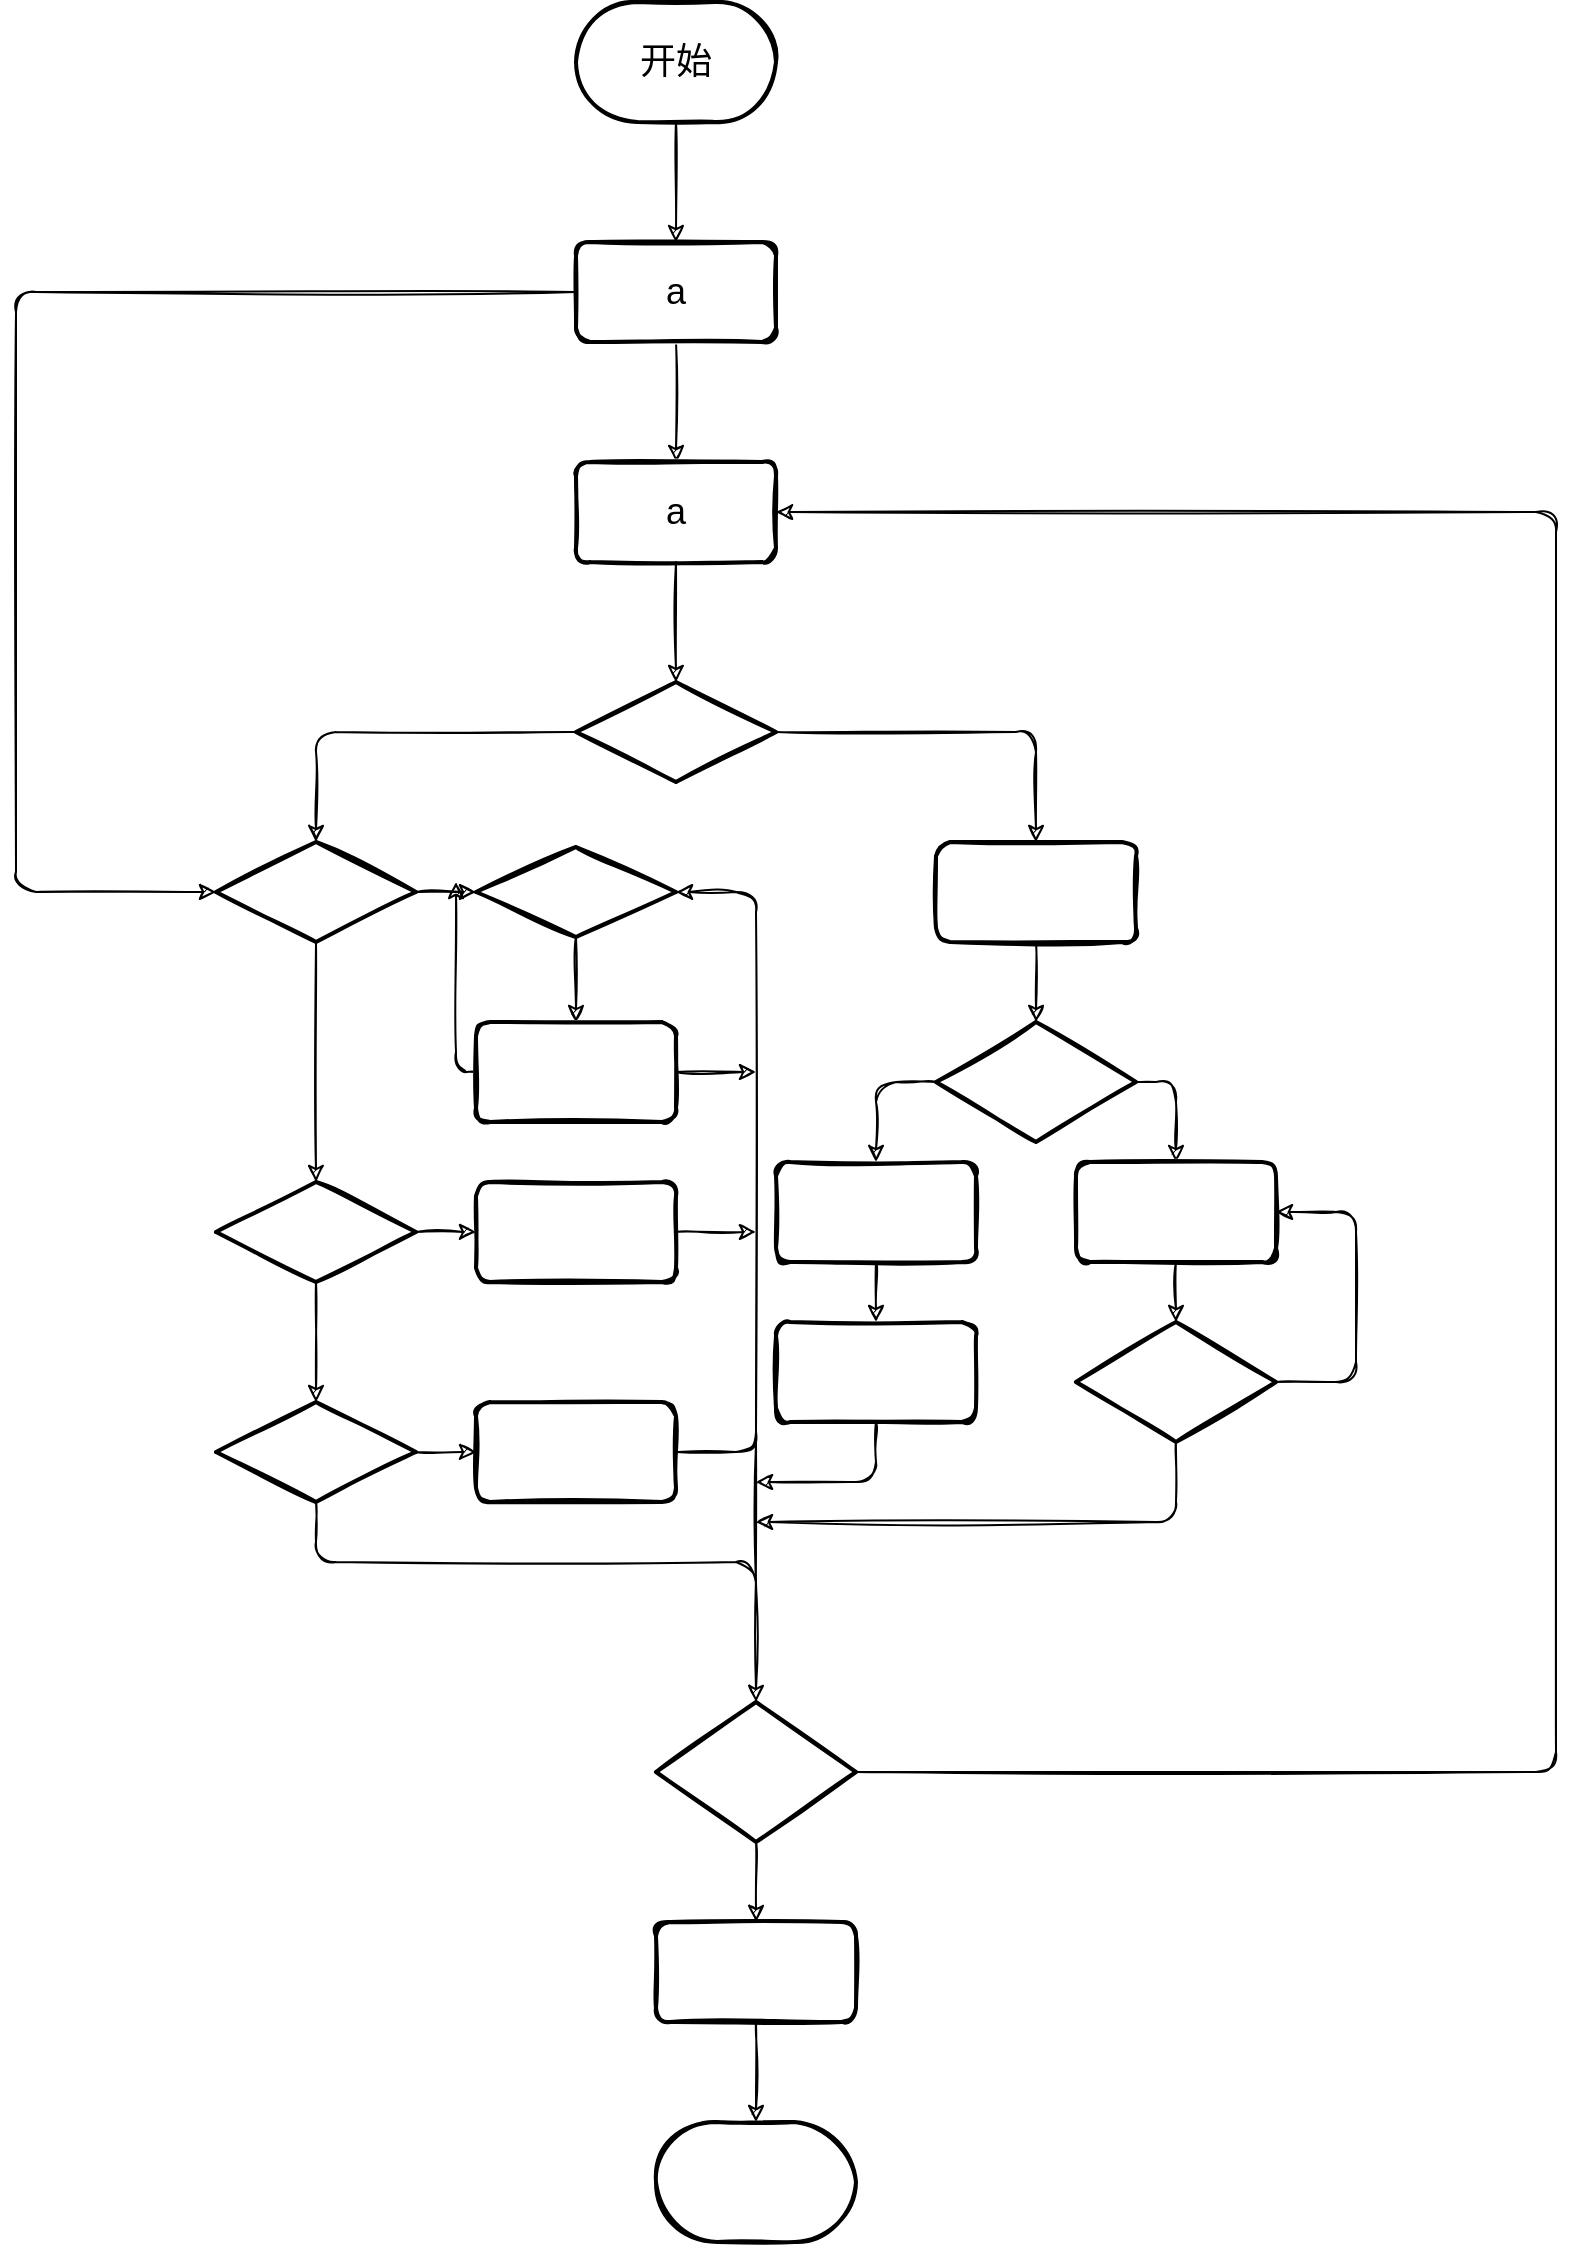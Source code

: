 <mxfile>
    <diagram id="hMRjGe0KPrwOuqPNeIo4" name="第 1 页">
        <mxGraphModel dx="990" dy="567" grid="1" gridSize="10" guides="1" tooltips="1" connect="1" arrows="1" fold="1" page="1" pageScale="1" pageWidth="1600" pageHeight="900" math="0" shadow="0">
            <root>
                <mxCell id="0"/>
                <mxCell id="1" parent="0"/>
                <mxCell id="3" style="edgeStyle=none;sketch=1;html=1;exitX=0.5;exitY=1;exitDx=0;exitDy=0;exitPerimeter=0;fontSize=18;" edge="1" parent="1" source="2" target="4">
                    <mxGeometry relative="1" as="geometry">
                        <mxPoint x="480" y="200" as="targetPoint"/>
                    </mxGeometry>
                </mxCell>
                <mxCell id="2" value="&lt;span style=&quot;font-size: 18px&quot;&gt;开始&lt;/span&gt;" style="strokeWidth=2;html=1;shape=mxgraph.flowchart.terminator;whiteSpace=wrap;sketch=1;" vertex="1" parent="1">
                    <mxGeometry x="430" y="100" width="100" height="60" as="geometry"/>
                </mxCell>
                <mxCell id="6" style="edgeStyle=none;sketch=1;html=1;exitX=0.5;exitY=1;exitDx=0;exitDy=0;entryX=0.5;entryY=0;entryDx=0;entryDy=0;fontSize=18;" edge="1" parent="1" source="4" target="5">
                    <mxGeometry relative="1" as="geometry"/>
                </mxCell>
                <mxCell id="13" style="edgeStyle=none;sketch=1;html=1;exitX=0;exitY=0.5;exitDx=0;exitDy=0;fontSize=18;entryX=0;entryY=0.5;entryDx=0;entryDy=0;entryPerimeter=0;" edge="1" parent="1" source="4" target="10">
                    <mxGeometry relative="1" as="geometry">
                        <mxPoint x="150" y="620" as="targetPoint"/>
                        <Array as="points">
                            <mxPoint x="150" y="245"/>
                            <mxPoint x="150" y="545"/>
                        </Array>
                    </mxGeometry>
                </mxCell>
                <mxCell id="4" value="a" style="rounded=1;whiteSpace=wrap;html=1;absoluteArcSize=1;arcSize=14;strokeWidth=2;sketch=1;fontSize=18;" vertex="1" parent="1">
                    <mxGeometry x="430" y="220" width="100" height="50" as="geometry"/>
                </mxCell>
                <mxCell id="7" style="edgeStyle=none;sketch=1;html=1;exitX=0.5;exitY=1;exitDx=0;exitDy=0;fontSize=18;" edge="1" parent="1" source="5" target="8">
                    <mxGeometry relative="1" as="geometry">
                        <mxPoint x="480" y="440" as="targetPoint"/>
                    </mxGeometry>
                </mxCell>
                <mxCell id="5" value="a" style="rounded=1;whiteSpace=wrap;html=1;absoluteArcSize=1;arcSize=14;strokeWidth=2;sketch=1;fontSize=18;" vertex="1" parent="1">
                    <mxGeometry x="430" y="330" width="100" height="50" as="geometry"/>
                </mxCell>
                <mxCell id="9" style="edgeStyle=none;sketch=1;html=1;exitX=0;exitY=0.5;exitDx=0;exitDy=0;exitPerimeter=0;fontSize=18;" edge="1" parent="1" source="8">
                    <mxGeometry relative="1" as="geometry">
                        <mxPoint x="300" y="520" as="targetPoint"/>
                        <Array as="points">
                            <mxPoint x="300" y="465"/>
                        </Array>
                    </mxGeometry>
                </mxCell>
                <mxCell id="11" style="edgeStyle=none;sketch=1;html=1;exitX=1;exitY=0.5;exitDx=0;exitDy=0;exitPerimeter=0;fontSize=18;" edge="1" parent="1" source="8">
                    <mxGeometry relative="1" as="geometry">
                        <mxPoint x="660" y="520" as="targetPoint"/>
                        <Array as="points">
                            <mxPoint x="660" y="465"/>
                        </Array>
                    </mxGeometry>
                </mxCell>
                <mxCell id="8" value="" style="strokeWidth=2;html=1;shape=mxgraph.flowchart.decision;whiteSpace=wrap;sketch=1;fontSize=18;" vertex="1" parent="1">
                    <mxGeometry x="430" y="440" width="100" height="50" as="geometry"/>
                </mxCell>
                <mxCell id="14" style="edgeStyle=none;sketch=1;html=1;exitX=1;exitY=0.5;exitDx=0;exitDy=0;exitPerimeter=0;fontSize=18;" edge="1" parent="1" source="10" target="15">
                    <mxGeometry relative="1" as="geometry">
                        <mxPoint x="380" y="545" as="targetPoint"/>
                    </mxGeometry>
                </mxCell>
                <mxCell id="18" style="edgeStyle=none;sketch=1;html=1;exitX=0.5;exitY=1;exitDx=0;exitDy=0;exitPerimeter=0;fontSize=18;" edge="1" parent="1" source="10">
                    <mxGeometry relative="1" as="geometry">
                        <mxPoint x="300" y="690" as="targetPoint"/>
                    </mxGeometry>
                </mxCell>
                <mxCell id="10" value="" style="strokeWidth=2;html=1;shape=mxgraph.flowchart.decision;whiteSpace=wrap;sketch=1;fontSize=18;" vertex="1" parent="1">
                    <mxGeometry x="250" y="520" width="100" height="50" as="geometry"/>
                </mxCell>
                <mxCell id="42" style="edgeStyle=none;sketch=1;html=1;exitX=0.5;exitY=1;exitDx=0;exitDy=0;fontSize=18;" edge="1" parent="1" source="12" target="43">
                    <mxGeometry relative="1" as="geometry">
                        <mxPoint x="660" y="640" as="targetPoint"/>
                    </mxGeometry>
                </mxCell>
                <mxCell id="12" value="" style="rounded=1;whiteSpace=wrap;html=1;absoluteArcSize=1;arcSize=14;strokeWidth=2;sketch=1;fontSize=18;" vertex="1" parent="1">
                    <mxGeometry x="610" y="520" width="100" height="50" as="geometry"/>
                </mxCell>
                <mxCell id="16" style="edgeStyle=none;sketch=1;html=1;exitX=0.5;exitY=1;exitDx=0;exitDy=0;exitPerimeter=0;fontSize=18;" edge="1" parent="1" source="15" target="17">
                    <mxGeometry relative="1" as="geometry">
                        <mxPoint x="430" y="600" as="targetPoint"/>
                    </mxGeometry>
                </mxCell>
                <mxCell id="15" value="" style="strokeWidth=2;html=1;shape=mxgraph.flowchart.decision;whiteSpace=wrap;sketch=1;fontSize=18;" vertex="1" parent="1">
                    <mxGeometry x="380" y="522.5" width="100" height="45" as="geometry"/>
                </mxCell>
                <mxCell id="29" style="edgeStyle=none;sketch=1;html=1;exitX=1;exitY=0.5;exitDx=0;exitDy=0;fontSize=18;" edge="1" parent="1" source="17">
                    <mxGeometry relative="1" as="geometry">
                        <mxPoint x="520" y="635" as="targetPoint"/>
                    </mxGeometry>
                </mxCell>
                <mxCell id="30" style="edgeStyle=none;sketch=1;html=1;exitX=0;exitY=0.5;exitDx=0;exitDy=0;fontSize=18;" edge="1" parent="1" source="17">
                    <mxGeometry relative="1" as="geometry">
                        <mxPoint x="370" y="540" as="targetPoint"/>
                        <Array as="points">
                            <mxPoint x="370" y="635"/>
                        </Array>
                    </mxGeometry>
                </mxCell>
                <mxCell id="17" value="" style="rounded=1;whiteSpace=wrap;html=1;absoluteArcSize=1;arcSize=14;strokeWidth=2;sketch=1;fontSize=18;" vertex="1" parent="1">
                    <mxGeometry x="380" y="610" width="100" height="50" as="geometry"/>
                </mxCell>
                <mxCell id="21" style="edgeStyle=none;sketch=1;html=1;exitX=0.5;exitY=1;exitDx=0;exitDy=0;exitPerimeter=0;fontSize=18;" edge="1" parent="1" source="20" target="22">
                    <mxGeometry relative="1" as="geometry">
                        <mxPoint x="300" y="800" as="targetPoint"/>
                    </mxGeometry>
                </mxCell>
                <mxCell id="23" style="edgeStyle=none;sketch=1;html=1;exitX=1;exitY=0.5;exitDx=0;exitDy=0;exitPerimeter=0;fontSize=18;" edge="1" parent="1" source="20" target="24">
                    <mxGeometry relative="1" as="geometry">
                        <mxPoint x="400" y="715" as="targetPoint"/>
                    </mxGeometry>
                </mxCell>
                <mxCell id="20" value="" style="strokeWidth=2;html=1;shape=mxgraph.flowchart.decision;whiteSpace=wrap;sketch=1;fontSize=18;" vertex="1" parent="1">
                    <mxGeometry x="250" y="690" width="100" height="50" as="geometry"/>
                </mxCell>
                <mxCell id="25" style="edgeStyle=none;sketch=1;html=1;exitX=1;exitY=0.5;exitDx=0;exitDy=0;exitPerimeter=0;fontSize=18;" edge="1" parent="1" source="22" target="26">
                    <mxGeometry relative="1" as="geometry">
                        <mxPoint x="370" y="825" as="targetPoint"/>
                    </mxGeometry>
                </mxCell>
                <mxCell id="31" style="edgeStyle=none;sketch=1;html=1;exitX=0.5;exitY=1;exitDx=0;exitDy=0;exitPerimeter=0;fontSize=18;" edge="1" parent="1" source="22">
                    <mxGeometry relative="1" as="geometry">
                        <mxPoint x="520" y="950" as="targetPoint"/>
                        <Array as="points">
                            <mxPoint x="300" y="880"/>
                            <mxPoint x="520" y="880"/>
                        </Array>
                    </mxGeometry>
                </mxCell>
                <mxCell id="22" value="" style="strokeWidth=2;html=1;shape=mxgraph.flowchart.decision;whiteSpace=wrap;sketch=1;fontSize=18;" vertex="1" parent="1">
                    <mxGeometry x="250" y="800" width="100" height="50" as="geometry"/>
                </mxCell>
                <mxCell id="28" style="edgeStyle=none;sketch=1;html=1;exitX=1;exitY=0.5;exitDx=0;exitDy=0;fontSize=18;" edge="1" parent="1" source="24">
                    <mxGeometry relative="1" as="geometry">
                        <mxPoint x="520" y="715" as="targetPoint"/>
                    </mxGeometry>
                </mxCell>
                <mxCell id="24" value="" style="rounded=1;whiteSpace=wrap;html=1;absoluteArcSize=1;arcSize=14;strokeWidth=2;sketch=1;fontSize=18;" vertex="1" parent="1">
                    <mxGeometry x="380" y="690" width="100" height="50" as="geometry"/>
                </mxCell>
                <mxCell id="27" style="edgeStyle=none;sketch=1;html=1;exitX=1;exitY=0.5;exitDx=0;exitDy=0;fontSize=18;entryX=1;entryY=0.5;entryDx=0;entryDy=0;entryPerimeter=0;" edge="1" parent="1" source="26" target="15">
                    <mxGeometry relative="1" as="geometry">
                        <mxPoint x="520" y="510" as="targetPoint"/>
                        <Array as="points">
                            <mxPoint x="520" y="825"/>
                            <mxPoint x="520" y="545"/>
                        </Array>
                    </mxGeometry>
                </mxCell>
                <mxCell id="26" value="" style="rounded=1;whiteSpace=wrap;html=1;absoluteArcSize=1;arcSize=14;strokeWidth=2;sketch=1;fontSize=18;" vertex="1" parent="1">
                    <mxGeometry x="380" y="800" width="100" height="50" as="geometry"/>
                </mxCell>
                <mxCell id="35" value="" style="endArrow=none;html=1;sketch=1;fontSize=18;" edge="1" parent="1">
                    <mxGeometry width="50" height="50" relative="1" as="geometry">
                        <mxPoint x="520" y="900" as="sourcePoint"/>
                        <mxPoint x="520" y="820" as="targetPoint"/>
                    </mxGeometry>
                </mxCell>
                <mxCell id="38" style="edgeStyle=none;sketch=1;html=1;exitX=0.5;exitY=1;exitDx=0;exitDy=0;exitPerimeter=0;fontSize=18;" edge="1" parent="1" source="37" target="39">
                    <mxGeometry relative="1" as="geometry">
                        <mxPoint x="520" y="1080" as="targetPoint"/>
                    </mxGeometry>
                </mxCell>
                <mxCell id="56" style="edgeStyle=none;sketch=1;html=1;exitX=1;exitY=0.5;exitDx=0;exitDy=0;exitPerimeter=0;fontSize=18;entryX=1;entryY=0.5;entryDx=0;entryDy=0;" edge="1" parent="1" source="37" target="5">
                    <mxGeometry relative="1" as="geometry">
                        <mxPoint x="920" y="260" as="targetPoint"/>
                        <Array as="points">
                            <mxPoint x="920" y="985"/>
                            <mxPoint x="920" y="355"/>
                        </Array>
                    </mxGeometry>
                </mxCell>
                <mxCell id="37" value="" style="strokeWidth=2;html=1;shape=mxgraph.flowchart.decision;whiteSpace=wrap;sketch=1;fontSize=18;" vertex="1" parent="1">
                    <mxGeometry x="470" y="950" width="100" height="70" as="geometry"/>
                </mxCell>
                <mxCell id="40" style="edgeStyle=none;sketch=1;html=1;exitX=0.5;exitY=1;exitDx=0;exitDy=0;fontSize=18;" edge="1" parent="1" source="39" target="41">
                    <mxGeometry relative="1" as="geometry">
                        <mxPoint x="520" y="1200" as="targetPoint"/>
                    </mxGeometry>
                </mxCell>
                <mxCell id="39" value="" style="rounded=1;whiteSpace=wrap;html=1;absoluteArcSize=1;arcSize=14;strokeWidth=2;sketch=1;fontSize=18;" vertex="1" parent="1">
                    <mxGeometry x="470" y="1060" width="100" height="50" as="geometry"/>
                </mxCell>
                <mxCell id="41" value="" style="strokeWidth=2;html=1;shape=mxgraph.flowchart.terminator;whiteSpace=wrap;sketch=1;fontSize=18;" vertex="1" parent="1">
                    <mxGeometry x="470" y="1160" width="100" height="60" as="geometry"/>
                </mxCell>
                <mxCell id="44" style="edgeStyle=none;sketch=1;html=1;exitX=0;exitY=0.5;exitDx=0;exitDy=0;exitPerimeter=0;fontSize=18;" edge="1" parent="1" source="43" target="45">
                    <mxGeometry relative="1" as="geometry">
                        <mxPoint x="580" y="680" as="targetPoint"/>
                        <Array as="points">
                            <mxPoint x="580" y="640"/>
                        </Array>
                    </mxGeometry>
                </mxCell>
                <mxCell id="46" style="edgeStyle=none;sketch=1;html=1;exitX=1;exitY=0.5;exitDx=0;exitDy=0;exitPerimeter=0;fontSize=18;" edge="1" parent="1" source="43" target="47">
                    <mxGeometry relative="1" as="geometry">
                        <mxPoint x="730" y="680" as="targetPoint"/>
                        <Array as="points">
                            <mxPoint x="730" y="640"/>
                        </Array>
                    </mxGeometry>
                </mxCell>
                <mxCell id="43" value="" style="strokeWidth=2;html=1;shape=mxgraph.flowchart.decision;whiteSpace=wrap;sketch=1;fontSize=18;" vertex="1" parent="1">
                    <mxGeometry x="610" y="610" width="100" height="60" as="geometry"/>
                </mxCell>
                <mxCell id="48" style="edgeStyle=none;sketch=1;html=1;exitX=0.5;exitY=1;exitDx=0;exitDy=0;fontSize=18;" edge="1" parent="1" source="45" target="49">
                    <mxGeometry relative="1" as="geometry">
                        <mxPoint x="580" y="770" as="targetPoint"/>
                    </mxGeometry>
                </mxCell>
                <mxCell id="45" value="" style="rounded=1;whiteSpace=wrap;html=1;absoluteArcSize=1;arcSize=14;strokeWidth=2;sketch=1;fontSize=18;" vertex="1" parent="1">
                    <mxGeometry x="530" y="680" width="100" height="50" as="geometry"/>
                </mxCell>
                <mxCell id="50" style="edgeStyle=none;sketch=1;html=1;exitX=0.5;exitY=1;exitDx=0;exitDy=0;fontSize=18;" edge="1" parent="1" source="47">
                    <mxGeometry relative="1" as="geometry">
                        <mxPoint x="730" y="760" as="targetPoint"/>
                    </mxGeometry>
                </mxCell>
                <mxCell id="47" value="" style="rounded=1;whiteSpace=wrap;html=1;absoluteArcSize=1;arcSize=14;strokeWidth=2;sketch=1;fontSize=18;" vertex="1" parent="1">
                    <mxGeometry x="680" y="680" width="100" height="50" as="geometry"/>
                </mxCell>
                <mxCell id="55" style="edgeStyle=none;sketch=1;html=1;exitX=0.5;exitY=1;exitDx=0;exitDy=0;fontSize=18;" edge="1" parent="1" source="49">
                    <mxGeometry relative="1" as="geometry">
                        <mxPoint x="520" y="840" as="targetPoint"/>
                        <Array as="points">
                            <mxPoint x="580" y="840"/>
                        </Array>
                    </mxGeometry>
                </mxCell>
                <mxCell id="49" value="" style="rounded=1;whiteSpace=wrap;html=1;absoluteArcSize=1;arcSize=14;strokeWidth=2;sketch=1;fontSize=18;" vertex="1" parent="1">
                    <mxGeometry x="530" y="760" width="100" height="50" as="geometry"/>
                </mxCell>
                <mxCell id="53" style="edgeStyle=none;sketch=1;html=1;exitX=1;exitY=0.5;exitDx=0;exitDy=0;exitPerimeter=0;fontSize=18;entryX=1;entryY=0.5;entryDx=0;entryDy=0;" edge="1" parent="1" source="52" target="47">
                    <mxGeometry relative="1" as="geometry">
                        <mxPoint x="820" y="600" as="targetPoint"/>
                        <Array as="points">
                            <mxPoint x="820" y="790"/>
                            <mxPoint x="820" y="705"/>
                        </Array>
                    </mxGeometry>
                </mxCell>
                <mxCell id="54" style="edgeStyle=none;sketch=1;html=1;exitX=0.5;exitY=1;exitDx=0;exitDy=0;exitPerimeter=0;fontSize=18;" edge="1" parent="1" source="52">
                    <mxGeometry relative="1" as="geometry">
                        <mxPoint x="520" y="860" as="targetPoint"/>
                        <Array as="points">
                            <mxPoint x="730" y="860"/>
                        </Array>
                    </mxGeometry>
                </mxCell>
                <mxCell id="52" value="" style="strokeWidth=2;html=1;shape=mxgraph.flowchart.decision;whiteSpace=wrap;sketch=1;fontSize=18;" vertex="1" parent="1">
                    <mxGeometry x="680" y="760" width="100" height="60" as="geometry"/>
                </mxCell>
            </root>
        </mxGraphModel>
    </diagram>
</mxfile>